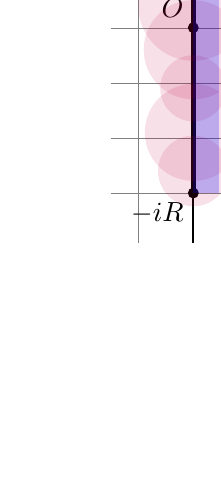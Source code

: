 % Illustration of the choice of `h` in the proof of Theorem I.7
% See Lecture 4
\tikz[scale=0.7]{
    % Sets the background grid
    \draw[gray,ultra thin,step=1cm] 
        (-1.5, -3.9) grid (1.5, 3.9);
    % Sets the imaginary axis
    \draw[thick,->] 
        (0, -3.9) -- (0, 3.9) 
        node[anchor=north west]{$\mathrm{Im}$};
    % Draws the origin point
    \filldraw 
        (0, 0) circle (2.5pt) 
        node[anchor=south east]{$O$};

    % Constructs the line segment and marks its points
    \draw[ultra thick] 
        (0, -3) -- (0, 3);
    \filldraw 
        (0, -3) circle (2.5pt) 
        node[anchor=north east]{$-iR$};
    \filldraw 
        (0, 3) circle (2.5pt) 
        node[anchor=south east]{$iR$};

    % Constructs a bunch of circles
    \fill[fill=purple, opacity=0.12] (0, 2.7) circle (0.5);
    \fill[fill=purple, opacity=0.12] (0, 2.2) circle (0.55);
    \fill[fill=purple, opacity=0.12] (0, 1.3) circle (0.8);
    \fill[fill=purple, opacity=0.12] (0, 0.4) circle (1);
    \fill[fill=purple, opacity=0.12] (0, -0.4) circle (0.9);
    \fill[fill=purple, opacity=0.12] (0, -1.1) circle (0.6);
    \fill[fill=purple, opacity=0.12] (0, -1.9) circle (0.88);
    \fill[fill=purple, opacity=0.12] (0, -2.6) circle (0.64);

    % Draws the required `h`
    \draw[red,thick] 
        (0, 2.49) -- (0.46, 2.49) 
        node[anchor=south west]{$h$};
    % Constructs the required rectangle
    \fill[fill=blue, opacity=0.24] (0, -3) rectangle (0.46, 3);
}
